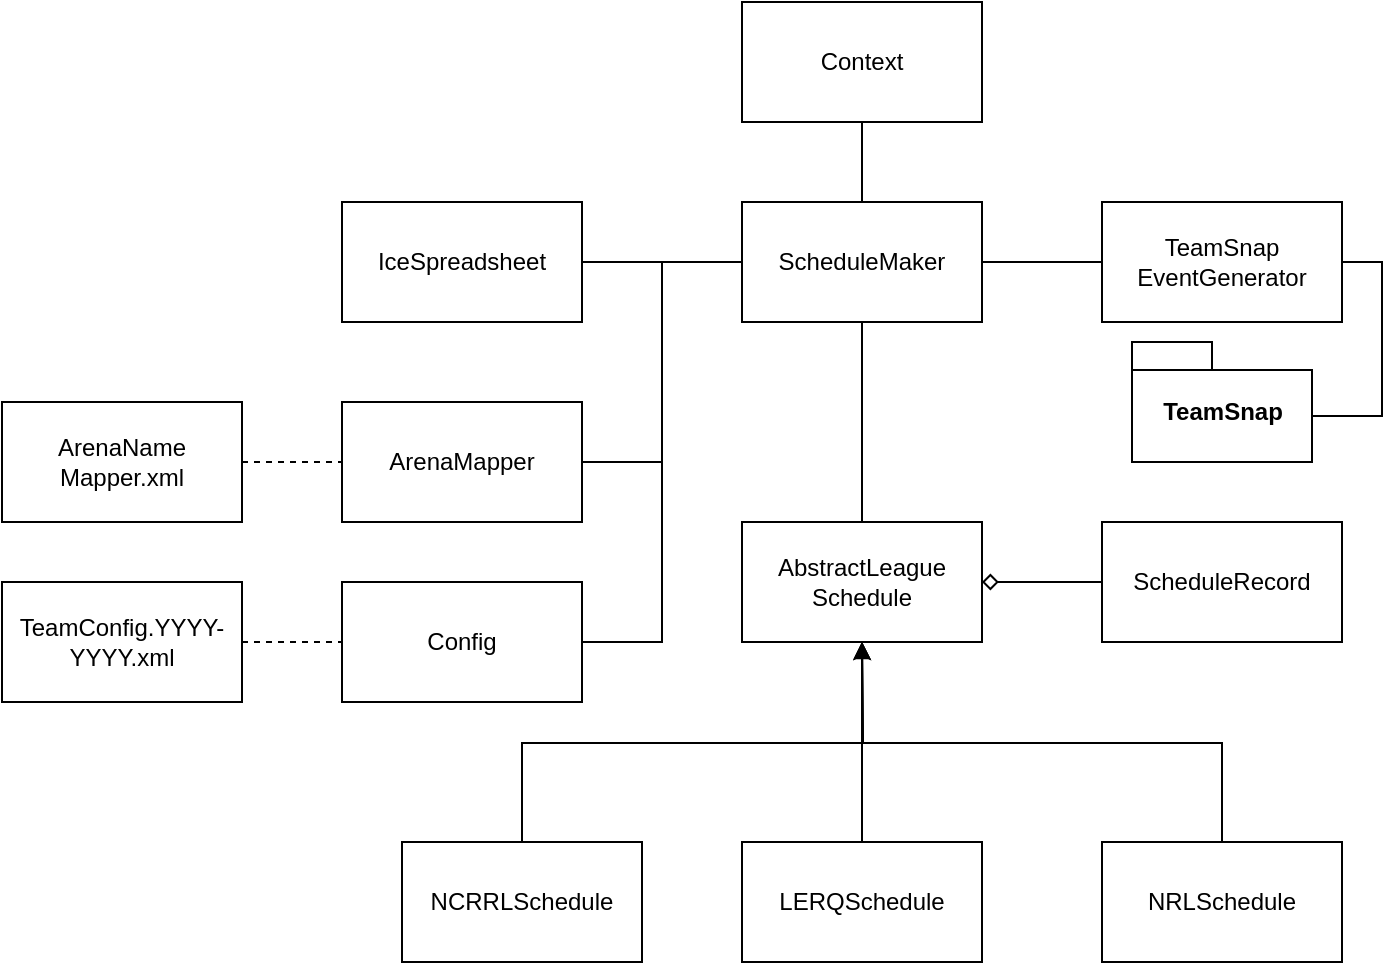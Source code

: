 <mxfile version="13.0.3" type="device"><diagram id="xdcjcRKm15kl814r4cwp" name="Page-1"><mxGraphModel dx="1072" dy="792" grid="1" gridSize="10" guides="1" tooltips="1" connect="1" arrows="1" fold="1" page="1" pageScale="1" pageWidth="850" pageHeight="1100" math="0" shadow="0"><root><mxCell id="0"/><mxCell id="1" parent="0"/><mxCell id="F-EdfUw1-OL3OTzATQoT-24" style="edgeStyle=orthogonalEdgeStyle;rounded=0;orthogonalLoop=1;jettySize=auto;html=1;exitX=1;exitY=0.5;exitDx=0;exitDy=0;entryX=0;entryY=0.5;entryDx=0;entryDy=0;endArrow=none;endFill=0;" edge="1" parent="1" source="F-EdfUw1-OL3OTzATQoT-5" target="F-EdfUw1-OL3OTzATQoT-22"><mxGeometry relative="1" as="geometry"/></mxCell><mxCell id="F-EdfUw1-OL3OTzATQoT-5" value="ScheduleMaker" style="rounded=0;whiteSpace=wrap;html=1;" vertex="1" parent="1"><mxGeometry x="470" y="160" width="120" height="60" as="geometry"/></mxCell><mxCell id="F-EdfUw1-OL3OTzATQoT-6" value="IceSpreadsheet" style="rounded=0;whiteSpace=wrap;html=1;" vertex="1" parent="1"><mxGeometry x="270" y="160" width="120" height="60" as="geometry"/></mxCell><mxCell id="F-EdfUw1-OL3OTzATQoT-7" value="AbstractLeague&lt;br&gt;Schedule" style="rounded=0;whiteSpace=wrap;html=1;" vertex="1" parent="1"><mxGeometry x="470" y="320" width="120" height="60" as="geometry"/></mxCell><mxCell id="F-EdfUw1-OL3OTzATQoT-13" style="edgeStyle=orthogonalEdgeStyle;rounded=0;orthogonalLoop=1;jettySize=auto;html=1;exitX=0.5;exitY=0;exitDx=0;exitDy=0;" edge="1" parent="1" source="F-EdfUw1-OL3OTzATQoT-8"><mxGeometry relative="1" as="geometry"><mxPoint x="530" y="380" as="targetPoint"/></mxGeometry></mxCell><mxCell id="F-EdfUw1-OL3OTzATQoT-8" value="NCRRLSchedule" style="rounded=0;whiteSpace=wrap;html=1;" vertex="1" parent="1"><mxGeometry x="300" y="480" width="120" height="60" as="geometry"/></mxCell><mxCell id="F-EdfUw1-OL3OTzATQoT-9" value="LERQSchedule" style="rounded=0;whiteSpace=wrap;html=1;" vertex="1" parent="1"><mxGeometry x="470" y="480" width="120" height="60" as="geometry"/></mxCell><mxCell id="F-EdfUw1-OL3OTzATQoT-12" style="edgeStyle=orthogonalEdgeStyle;rounded=0;orthogonalLoop=1;jettySize=auto;html=1;exitX=0.5;exitY=0;exitDx=0;exitDy=0;" edge="1" parent="1" source="F-EdfUw1-OL3OTzATQoT-10"><mxGeometry relative="1" as="geometry"><mxPoint x="530" y="380" as="targetPoint"/></mxGeometry></mxCell><mxCell id="F-EdfUw1-OL3OTzATQoT-10" value="NRLSchedule" style="rounded=0;whiteSpace=wrap;html=1;" vertex="1" parent="1"><mxGeometry x="650" y="480" width="120" height="60" as="geometry"/></mxCell><mxCell id="F-EdfUw1-OL3OTzATQoT-11" value="" style="endArrow=block;html=1;exitX=0.5;exitY=0;exitDx=0;exitDy=0;entryX=0.5;entryY=1;entryDx=0;entryDy=0;endFill=1;" edge="1" parent="1" source="F-EdfUw1-OL3OTzATQoT-9" target="F-EdfUw1-OL3OTzATQoT-7"><mxGeometry width="50" height="50" relative="1" as="geometry"><mxPoint x="510" y="430" as="sourcePoint"/><mxPoint x="560" y="380" as="targetPoint"/></mxGeometry></mxCell><mxCell id="F-EdfUw1-OL3OTzATQoT-14" value="" style="endArrow=none;html=1;exitX=0.5;exitY=0;exitDx=0;exitDy=0;entryX=0.5;entryY=1;entryDx=0;entryDy=0;" edge="1" parent="1" source="F-EdfUw1-OL3OTzATQoT-7" target="F-EdfUw1-OL3OTzATQoT-5"><mxGeometry width="50" height="50" relative="1" as="geometry"><mxPoint x="510" y="430" as="sourcePoint"/><mxPoint x="560" y="380" as="targetPoint"/></mxGeometry></mxCell><mxCell id="F-EdfUw1-OL3OTzATQoT-15" value="" style="endArrow=none;html=1;exitX=1;exitY=0.5;exitDx=0;exitDy=0;entryX=0;entryY=0.5;entryDx=0;entryDy=0;" edge="1" parent="1" source="F-EdfUw1-OL3OTzATQoT-6" target="F-EdfUw1-OL3OTzATQoT-5"><mxGeometry width="50" height="50" relative="1" as="geometry"><mxPoint x="510" y="430" as="sourcePoint"/><mxPoint x="560" y="380" as="targetPoint"/></mxGeometry></mxCell><mxCell id="F-EdfUw1-OL3OTzATQoT-20" style="edgeStyle=orthogonalEdgeStyle;rounded=0;orthogonalLoop=1;jettySize=auto;html=1;exitX=1;exitY=0.5;exitDx=0;exitDy=0;entryX=0;entryY=0.5;entryDx=0;entryDy=0;endArrow=none;endFill=0;" edge="1" parent="1" source="F-EdfUw1-OL3OTzATQoT-16" target="F-EdfUw1-OL3OTzATQoT-5"><mxGeometry relative="1" as="geometry"/></mxCell><mxCell id="F-EdfUw1-OL3OTzATQoT-16" value="ArenaMapper" style="rounded=0;whiteSpace=wrap;html=1;" vertex="1" parent="1"><mxGeometry x="270" y="260" width="120" height="60" as="geometry"/></mxCell><mxCell id="F-EdfUw1-OL3OTzATQoT-21" style="edgeStyle=orthogonalEdgeStyle;rounded=0;orthogonalLoop=1;jettySize=auto;html=1;exitX=1;exitY=0.5;exitDx=0;exitDy=0;endArrow=none;endFill=0;" edge="1" parent="1" source="F-EdfUw1-OL3OTzATQoT-17"><mxGeometry relative="1" as="geometry"><mxPoint x="470" y="190" as="targetPoint"/><Array as="points"><mxPoint x="430" y="380"/><mxPoint x="430" y="190"/></Array></mxGeometry></mxCell><mxCell id="F-EdfUw1-OL3OTzATQoT-17" value="Config" style="rounded=0;whiteSpace=wrap;html=1;" vertex="1" parent="1"><mxGeometry x="270" y="350" width="120" height="60" as="geometry"/></mxCell><mxCell id="F-EdfUw1-OL3OTzATQoT-19" style="edgeStyle=orthogonalEdgeStyle;rounded=0;orthogonalLoop=1;jettySize=auto;html=1;exitX=0;exitY=0.5;exitDx=0;exitDy=0;entryX=1;entryY=0.5;entryDx=0;entryDy=0;endArrow=diamond;endFill=0;" edge="1" parent="1" source="F-EdfUw1-OL3OTzATQoT-18" target="F-EdfUw1-OL3OTzATQoT-7"><mxGeometry relative="1" as="geometry"/></mxCell><mxCell id="F-EdfUw1-OL3OTzATQoT-18" value="ScheduleRecord" style="rounded=0;whiteSpace=wrap;html=1;" vertex="1" parent="1"><mxGeometry x="650" y="320" width="120" height="60" as="geometry"/></mxCell><mxCell id="F-EdfUw1-OL3OTzATQoT-27" style="edgeStyle=orthogonalEdgeStyle;rounded=0;orthogonalLoop=1;jettySize=auto;html=1;exitX=1;exitY=0.5;exitDx=0;exitDy=0;entryX=0;entryY=0;entryDx=90;entryDy=37;entryPerimeter=0;endArrow=none;endFill=0;" edge="1" parent="1" source="F-EdfUw1-OL3OTzATQoT-22" target="F-EdfUw1-OL3OTzATQoT-25"><mxGeometry relative="1" as="geometry"/></mxCell><mxCell id="F-EdfUw1-OL3OTzATQoT-22" value="TeamSnap&lt;br&gt;EventGenerator" style="rounded=0;whiteSpace=wrap;html=1;" vertex="1" parent="1"><mxGeometry x="650" y="160" width="120" height="60" as="geometry"/></mxCell><mxCell id="F-EdfUw1-OL3OTzATQoT-25" value="TeamSnap" style="shape=folder;fontStyle=1;spacingTop=10;tabWidth=40;tabHeight=14;tabPosition=left;html=1;" vertex="1" parent="1"><mxGeometry x="665" y="230" width="90" height="60" as="geometry"/></mxCell><mxCell id="F-EdfUw1-OL3OTzATQoT-29" style="edgeStyle=orthogonalEdgeStyle;rounded=0;orthogonalLoop=1;jettySize=auto;html=1;entryX=0;entryY=0.5;entryDx=0;entryDy=0;endArrow=none;endFill=0;dashed=1;" edge="1" parent="1" source="F-EdfUw1-OL3OTzATQoT-28" target="F-EdfUw1-OL3OTzATQoT-17"><mxGeometry relative="1" as="geometry"/></mxCell><mxCell id="F-EdfUw1-OL3OTzATQoT-28" value="TeamConfig.YYYY-YYYY.xml" style="rounded=0;whiteSpace=wrap;html=1;" vertex="1" parent="1"><mxGeometry x="100" y="350" width="120" height="60" as="geometry"/></mxCell><mxCell id="F-EdfUw1-OL3OTzATQoT-31" style="edgeStyle=orthogonalEdgeStyle;rounded=0;orthogonalLoop=1;jettySize=auto;html=1;exitX=1;exitY=0.5;exitDx=0;exitDy=0;dashed=1;endArrow=none;endFill=0;" edge="1" parent="1" source="F-EdfUw1-OL3OTzATQoT-30" target="F-EdfUw1-OL3OTzATQoT-16"><mxGeometry relative="1" as="geometry"/></mxCell><mxCell id="F-EdfUw1-OL3OTzATQoT-30" value="ArenaName&lt;br&gt;Mapper.xml" style="rounded=0;whiteSpace=wrap;html=1;" vertex="1" parent="1"><mxGeometry x="100" y="260" width="120" height="60" as="geometry"/></mxCell><mxCell id="F-EdfUw1-OL3OTzATQoT-34" style="edgeStyle=orthogonalEdgeStyle;rounded=0;orthogonalLoop=1;jettySize=auto;html=1;exitX=0.5;exitY=1;exitDx=0;exitDy=0;entryX=0.5;entryY=0;entryDx=0;entryDy=0;endArrow=none;endFill=0;" edge="1" parent="1" source="F-EdfUw1-OL3OTzATQoT-33" target="F-EdfUw1-OL3OTzATQoT-5"><mxGeometry relative="1" as="geometry"/></mxCell><mxCell id="F-EdfUw1-OL3OTzATQoT-33" value="Context" style="rounded=0;whiteSpace=wrap;html=1;" vertex="1" parent="1"><mxGeometry x="470" y="60" width="120" height="60" as="geometry"/></mxCell></root></mxGraphModel></diagram></mxfile>